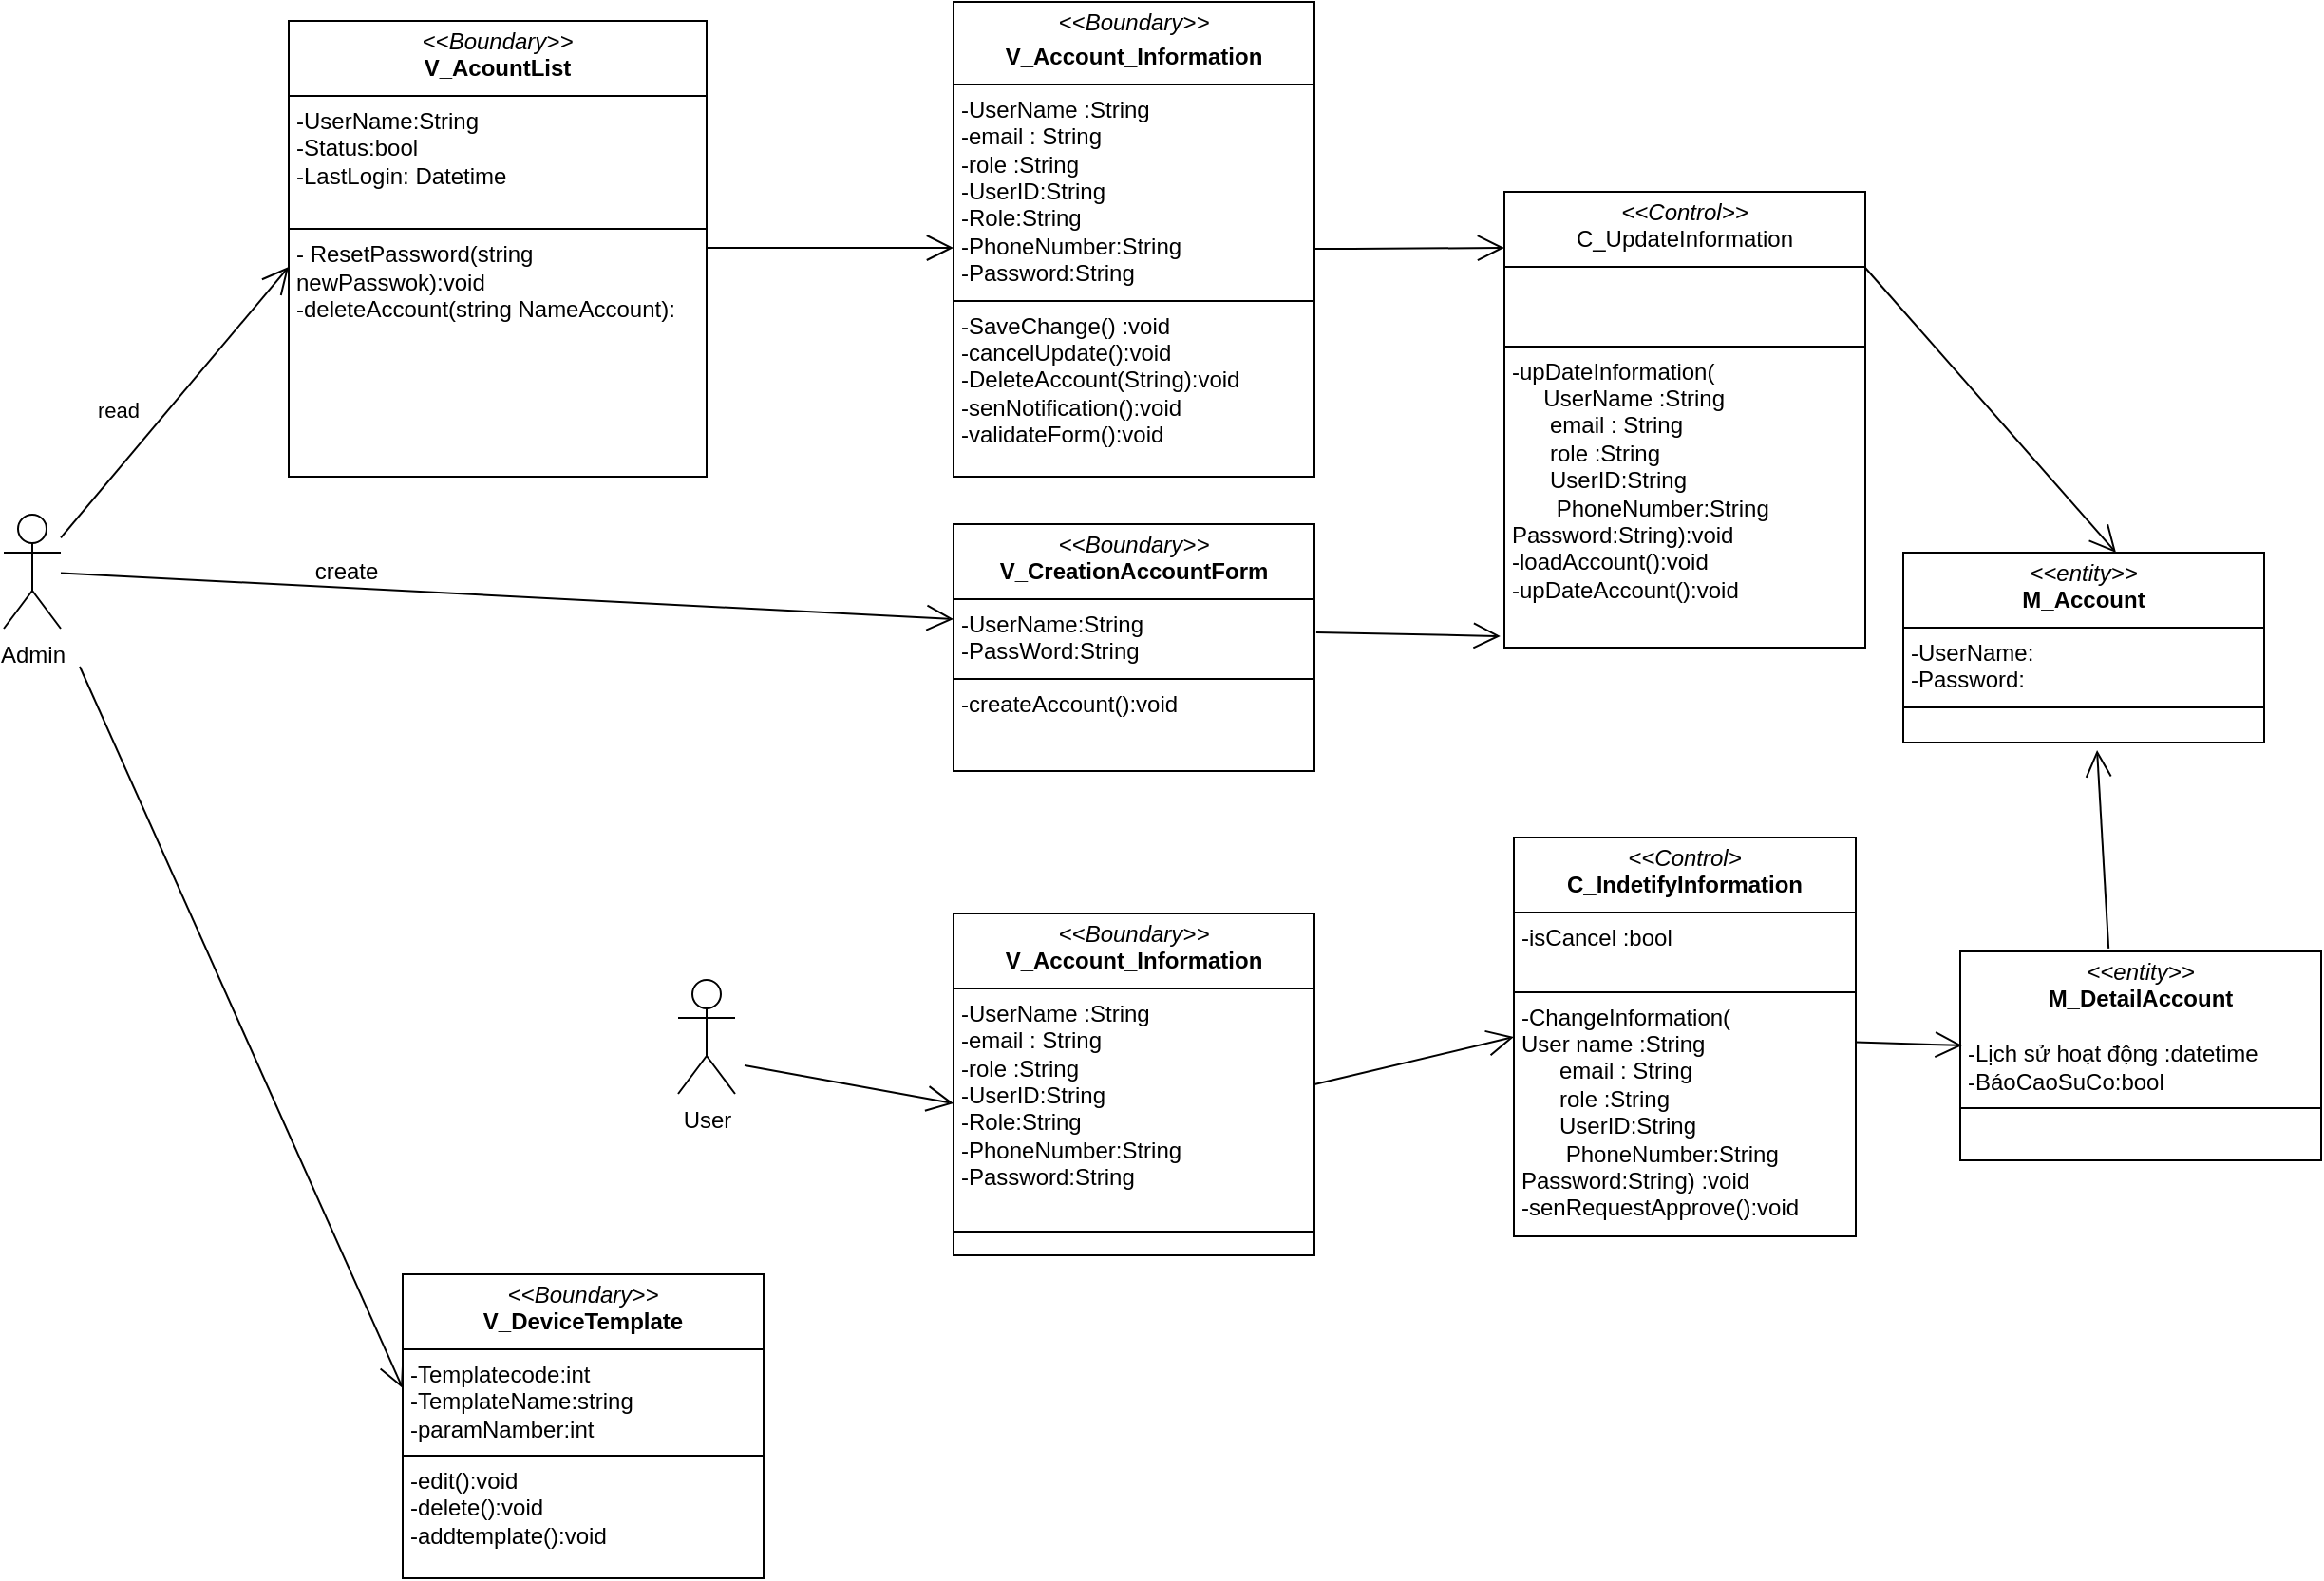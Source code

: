 <mxfile version="26.2.15">
  <diagram name="Page-1" id="bUHd3mcqSWWPUzGJajod">
    <mxGraphModel dx="1381" dy="787" grid="1" gridSize="10" guides="1" tooltips="1" connect="1" arrows="1" fold="1" page="1" pageScale="1" pageWidth="850" pageHeight="1100" math="0" shadow="0">
      <root>
        <mxCell id="0" />
        <mxCell id="1" parent="0" />
        <mxCell id="h2kUzffvo6i6aAG1tPyl-12" style="edgeStyle=orthogonalEdgeStyle;rounded=0;orthogonalLoop=1;jettySize=auto;html=1;" edge="1" parent="1">
          <mxGeometry relative="1" as="geometry">
            <mxPoint x="245" y="240" as="targetPoint" />
            <mxPoint x="245" y="250" as="sourcePoint" />
          </mxGeometry>
        </mxCell>
        <mxCell id="h2kUzffvo6i6aAG1tPyl-11" value="&lt;p style=&quot;margin:0px;margin-top:4px;text-align:center;&quot;&gt;&lt;i&gt;&amp;lt;&amp;lt;Boundary&amp;gt;&amp;gt;&lt;/i&gt;&lt;br&gt;&lt;b&gt;V_AcountList&lt;/b&gt;&lt;/p&gt;&lt;hr size=&quot;1&quot; style=&quot;border-style:solid;&quot;&gt;&lt;p style=&quot;margin:0px;margin-left:4px;&quot;&gt;-UserName:String&amp;nbsp;&lt;br&gt;&lt;/p&gt;&lt;p style=&quot;margin:0px;margin-left:4px;&quot;&gt;-Status:bool&lt;/p&gt;&lt;p style=&quot;margin:0px;margin-left:4px;&quot;&gt;-LastLogin: Datetime&lt;/p&gt;&lt;p style=&quot;margin:0px;margin-left:4px;&quot;&gt;&lt;br&gt;&lt;/p&gt;&lt;hr size=&quot;1&quot; style=&quot;border-style:solid;&quot;&gt;&lt;p style=&quot;margin:0px;margin-left:4px;&quot;&gt;- ResetPassword(string newPasswok):void&lt;br&gt;-deleteAccount(string NameAccount):&lt;/p&gt;" style="verticalAlign=top;align=left;overflow=fill;html=1;whiteSpace=wrap;" vertex="1" parent="1">
          <mxGeometry x="190" y="50" width="220" height="240" as="geometry" />
        </mxCell>
        <mxCell id="h2kUzffvo6i6aAG1tPyl-13" style="edgeStyle=orthogonalEdgeStyle;rounded=0;orthogonalLoop=1;jettySize=auto;html=1;exitX=0.5;exitY=1;exitDx=0;exitDy=0;" edge="1" parent="1" source="h2kUzffvo6i6aAG1tPyl-11" target="h2kUzffvo6i6aAG1tPyl-11">
          <mxGeometry relative="1" as="geometry" />
        </mxCell>
        <mxCell id="h2kUzffvo6i6aAG1tPyl-14" value="&lt;p style=&quot;margin:0px;margin-top:4px;text-align:center;&quot;&gt;&lt;i&gt;&amp;lt;&amp;lt;Boundary&amp;gt;&amp;gt;&lt;/i&gt;&lt;/p&gt;&lt;p style=&quot;margin:0px;margin-top:4px;text-align:center;&quot;&gt;&lt;b&gt;V_Account_Information&lt;/b&gt;&lt;/p&gt;&lt;hr size=&quot;1&quot; style=&quot;border-style:solid;&quot;&gt;&lt;p style=&quot;margin:0px;margin-left:4px;&quot;&gt;-UserName :String&lt;br&gt;-email : String&lt;/p&gt;&lt;p style=&quot;margin:0px;margin-left:4px;&quot;&gt;-role :String&amp;nbsp;&lt;/p&gt;&lt;p style=&quot;margin:0px;margin-left:4px;&quot;&gt;-UserID:String&amp;nbsp;&lt;/p&gt;&lt;p style=&quot;margin:0px;margin-left:4px;&quot;&gt;-Role:String&lt;/p&gt;&lt;p style=&quot;margin:0px;margin-left:4px;&quot;&gt;-PhoneNumber:String&lt;/p&gt;&lt;p style=&quot;margin:0px;margin-left:4px;&quot;&gt;-Password:String&lt;/p&gt;&lt;hr size=&quot;1&quot; style=&quot;border-style:solid;&quot;&gt;&lt;p style=&quot;margin:0px;margin-left:4px;&quot;&gt;-SaveChange() :void&lt;/p&gt;&lt;p style=&quot;margin:0px;margin-left:4px;&quot;&gt;-cancelUpdate():void&lt;/p&gt;&lt;p style=&quot;margin:0px;margin-left:4px;&quot;&gt;-DeleteAccount(String):void&amp;nbsp;&lt;/p&gt;&lt;p style=&quot;margin:0px;margin-left:4px;&quot;&gt;-senNotification():void&amp;nbsp;&lt;/p&gt;&lt;p style=&quot;margin:0px;margin-left:4px;&quot;&gt;-validateForm():void&amp;nbsp;&lt;/p&gt;" style="verticalAlign=top;align=left;overflow=fill;html=1;whiteSpace=wrap;" vertex="1" parent="1">
          <mxGeometry x="540" y="40" width="190" height="250" as="geometry" />
        </mxCell>
        <mxCell id="h2kUzffvo6i6aAG1tPyl-15" value="Admin" style="shape=umlActor;verticalLabelPosition=bottom;verticalAlign=top;html=1;" vertex="1" parent="1">
          <mxGeometry x="40" y="310" width="30" height="60" as="geometry" />
        </mxCell>
        <mxCell id="h2kUzffvo6i6aAG1tPyl-16" value="" style="endArrow=open;endFill=1;endSize=12;html=1;rounded=0;" edge="1" parent="1" source="h2kUzffvo6i6aAG1tPyl-15">
          <mxGeometry width="160" relative="1" as="geometry">
            <mxPoint x="60" y="180" as="sourcePoint" />
            <mxPoint x="190" y="179.5" as="targetPoint" />
          </mxGeometry>
        </mxCell>
        <mxCell id="h2kUzffvo6i6aAG1tPyl-21" value="read" style="edgeLabel;html=1;align=center;verticalAlign=middle;resizable=0;points=[];" vertex="1" connectable="0" parent="h2kUzffvo6i6aAG1tPyl-16">
          <mxGeometry x="-0.138" y="9" relative="1" as="geometry">
            <mxPoint x="-15" as="offset" />
          </mxGeometry>
        </mxCell>
        <mxCell id="h2kUzffvo6i6aAG1tPyl-18" value="" style="endArrow=open;endFill=1;endSize=12;html=1;rounded=0;" edge="1" parent="1">
          <mxGeometry width="160" relative="1" as="geometry">
            <mxPoint x="410" y="169.5" as="sourcePoint" />
            <mxPoint x="540" y="169.5" as="targetPoint" />
          </mxGeometry>
        </mxCell>
        <mxCell id="h2kUzffvo6i6aAG1tPyl-19" value="" style="endArrow=open;endFill=1;endSize=12;html=1;rounded=0;" edge="1" parent="1">
          <mxGeometry width="160" relative="1" as="geometry">
            <mxPoint x="730" y="170" as="sourcePoint" />
            <mxPoint x="830" y="169.5" as="targetPoint" />
            <Array as="points">
              <mxPoint x="760" y="170" />
              <mxPoint x="750" y="170" />
            </Array>
          </mxGeometry>
        </mxCell>
        <mxCell id="h2kUzffvo6i6aAG1tPyl-20" value="&lt;p style=&quot;margin:0px;margin-top:4px;text-align:center;&quot;&gt;&lt;i&gt;&amp;lt;&amp;lt;Control&amp;gt;&amp;gt;&lt;/i&gt;&lt;br&gt;C_UpdateInformation&lt;/p&gt;&lt;hr size=&quot;1&quot; style=&quot;border-style:solid;&quot;&gt;&lt;p style=&quot;margin:0px;margin-left:4px;&quot;&gt;&lt;br&gt;&lt;br&gt;&lt;/p&gt;&lt;hr size=&quot;1&quot; style=&quot;border-style:solid;&quot;&gt;&lt;p style=&quot;margin:0px;margin-left:4px;&quot;&gt;-upDateInformation(&lt;/p&gt;&lt;p style=&quot;margin:0px;margin-left:4px;&quot;&gt;&amp;nbsp; &amp;nbsp; &amp;nbsp;UserName :String&lt;/p&gt;&lt;p style=&quot;margin:0px;margin-left:4px;&quot;&gt;&amp;nbsp; &amp;nbsp; &amp;nbsp; email : String&lt;/p&gt;&lt;p style=&quot;margin: 0px 0px 0px 4px;&quot;&gt;&amp;nbsp; &amp;nbsp; &amp;nbsp; role :String&amp;nbsp;&lt;/p&gt;&lt;p style=&quot;margin: 0px 0px 0px 4px;&quot;&gt;&amp;nbsp; &amp;nbsp; &amp;nbsp; UserID:String&amp;nbsp;&lt;/p&gt;&lt;p style=&quot;margin: 0px 0px 0px 4px;&quot;&gt;&amp;nbsp; &amp;nbsp; &amp;nbsp; &amp;nbsp;PhoneNumber:String&lt;/p&gt;&lt;p style=&quot;margin: 0px 0px 0px 4px;&quot;&gt;&lt;span style=&quot;background-color: transparent; color: light-dark(rgb(0, 0, 0), rgb(255, 255, 255));&quot;&gt;Password:String&lt;/span&gt;&lt;span style=&quot;background-color: transparent; color: light-dark(rgb(0, 0, 0), rgb(255, 255, 255));&quot;&gt;):void&amp;nbsp;&lt;/span&gt;&lt;/p&gt;&lt;p style=&quot;margin:0px;margin-left:4px;&quot;&gt;-loadAccount():void&lt;/p&gt;&lt;p style=&quot;margin:0px;margin-left:4px;&quot;&gt;-upDateAccount():void&lt;/p&gt;" style="verticalAlign=top;align=left;overflow=fill;html=1;whiteSpace=wrap;" vertex="1" parent="1">
          <mxGeometry x="830" y="140" width="190" height="240" as="geometry" />
        </mxCell>
        <mxCell id="h2kUzffvo6i6aAG1tPyl-22" value="" style="endArrow=open;endFill=1;endSize=12;html=1;rounded=0;" edge="1" parent="1">
          <mxGeometry width="160" relative="1" as="geometry">
            <mxPoint x="1020" y="180" as="sourcePoint" />
            <mxPoint x="1152" y="330" as="targetPoint" />
          </mxGeometry>
        </mxCell>
        <mxCell id="h2kUzffvo6i6aAG1tPyl-23" value="&lt;p style=&quot;margin:0px;margin-top:4px;text-align:center;&quot;&gt;&lt;i&gt;&amp;lt;&amp;lt;entity&amp;gt;&amp;gt;&lt;/i&gt;&lt;br&gt;&lt;b&gt;M_Account&lt;/b&gt;&lt;/p&gt;&lt;hr size=&quot;1&quot; style=&quot;border-style:solid;&quot;&gt;&lt;p style=&quot;margin:0px;margin-left:4px;&quot;&gt;-UserName:&lt;br&gt;-Password:&lt;/p&gt;&lt;hr size=&quot;1&quot; style=&quot;border-style:solid;&quot;&gt;&lt;p style=&quot;margin:0px;margin-left:4px;&quot;&gt;&lt;br&gt;&lt;/p&gt;" style="verticalAlign=top;align=left;overflow=fill;html=1;whiteSpace=wrap;" vertex="1" parent="1">
          <mxGeometry x="1040" y="330" width="190" height="100" as="geometry" />
        </mxCell>
        <mxCell id="h2kUzffvo6i6aAG1tPyl-24" value="&lt;p style=&quot;margin:0px;margin-top:4px;text-align:center;&quot;&gt;&lt;i&gt;&amp;lt;&amp;lt;entity&amp;gt;&amp;gt;&lt;/i&gt;&lt;br&gt;&lt;b&gt;M_DetailAccount&lt;/b&gt;&lt;/p&gt;&lt;p style=&quot;margin:0px;margin-left:4px;&quot;&gt;&lt;br&gt;-Lịch sử hoạt động :datetime&lt;/p&gt;&lt;p style=&quot;margin:0px;margin-left:4px;&quot;&gt;-BáoCaoSuCo:bool&lt;/p&gt;&lt;hr size=&quot;1&quot; style=&quot;border-style:solid;&quot;&gt;&lt;p style=&quot;margin:0px;margin-left:4px;&quot;&gt;&lt;br&gt;&lt;br&gt;&lt;/p&gt;" style="verticalAlign=top;align=left;overflow=fill;html=1;whiteSpace=wrap;" vertex="1" parent="1">
          <mxGeometry x="1070" y="540" width="190" height="110" as="geometry" />
        </mxCell>
        <mxCell id="h2kUzffvo6i6aAG1tPyl-26" value="" style="endArrow=open;endFill=1;endSize=12;html=1;rounded=0;exitX=0.411;exitY=-0.014;exitDx=0;exitDy=0;exitPerimeter=0;entryX=0.537;entryY=1.04;entryDx=0;entryDy=0;entryPerimeter=0;" edge="1" parent="1" source="h2kUzffvo6i6aAG1tPyl-24" target="h2kUzffvo6i6aAG1tPyl-23">
          <mxGeometry width="160" relative="1" as="geometry">
            <mxPoint x="980" y="450" as="sourcePoint" />
            <mxPoint x="1140" y="450" as="targetPoint" />
          </mxGeometry>
        </mxCell>
        <mxCell id="h2kUzffvo6i6aAG1tPyl-27" value="User" style="shape=umlActor;verticalLabelPosition=bottom;verticalAlign=top;html=1;" vertex="1" parent="1">
          <mxGeometry x="395" y="555" width="30" height="60" as="geometry" />
        </mxCell>
        <mxCell id="h2kUzffvo6i6aAG1tPyl-28" value="&lt;p style=&quot;margin:0px;margin-top:4px;text-align:center;&quot;&gt;&lt;i&gt;&amp;lt;&amp;lt;Boundary&amp;gt;&amp;gt;&lt;/i&gt;&lt;br&gt;&lt;b&gt;V_Account_Information&lt;/b&gt;&lt;/p&gt;&lt;hr size=&quot;1&quot; style=&quot;border-style:solid;&quot;&gt;&lt;p style=&quot;margin: 0px 0px 0px 4px;&quot;&gt;-UserName :String&lt;br&gt;-email : String&lt;/p&gt;&lt;p style=&quot;margin: 0px 0px 0px 4px;&quot;&gt;-role :String&amp;nbsp;&lt;/p&gt;&lt;p style=&quot;margin: 0px 0px 0px 4px;&quot;&gt;-UserID:String&amp;nbsp;&lt;/p&gt;&lt;p style=&quot;margin: 0px 0px 0px 4px;&quot;&gt;-Role:String&lt;/p&gt;&lt;p style=&quot;margin: 0px 0px 0px 4px;&quot;&gt;-PhoneNumber:String&lt;/p&gt;&lt;p style=&quot;margin: 0px 0px 0px 4px;&quot;&gt;-Password:String&lt;/p&gt;&lt;p style=&quot;margin:0px;margin-left:4px;&quot;&gt;&lt;br&gt;&lt;/p&gt;&lt;hr size=&quot;1&quot; style=&quot;border-style:solid;&quot;&gt;&lt;p style=&quot;margin:0px;margin-left:4px;&quot;&gt;&lt;br&gt;&lt;/p&gt;" style="verticalAlign=top;align=left;overflow=fill;html=1;whiteSpace=wrap;" vertex="1" parent="1">
          <mxGeometry x="540" y="520" width="190" height="180" as="geometry" />
        </mxCell>
        <mxCell id="h2kUzffvo6i6aAG1tPyl-33" style="edgeStyle=orthogonalEdgeStyle;rounded=0;orthogonalLoop=1;jettySize=auto;html=1;" edge="1" parent="1">
          <mxGeometry relative="1" as="geometry">
            <mxPoint x="740" y="700" as="targetPoint" />
            <mxPoint x="740" y="700" as="sourcePoint" />
          </mxGeometry>
        </mxCell>
        <mxCell id="h2kUzffvo6i6aAG1tPyl-29" value="&lt;p style=&quot;margin:0px;margin-top:4px;text-align:center;&quot;&gt;&lt;i&gt;&amp;lt;&amp;lt;Control&amp;gt;&lt;/i&gt;&lt;br&gt;&lt;b&gt;C_IndetifyInformation&lt;/b&gt;&lt;/p&gt;&lt;hr size=&quot;1&quot; style=&quot;border-style:solid;&quot;&gt;&lt;p style=&quot;margin:0px;margin-left:4px;&quot;&gt;-isCancel :bool&lt;br&gt;&lt;br&gt;&lt;/p&gt;&lt;hr size=&quot;1&quot; style=&quot;border-style:solid;&quot;&gt;&lt;p style=&quot;margin:0px;margin-left:4px;&quot;&gt;-ChangeInformation(&lt;/p&gt;&lt;p style=&quot;margin:0px;margin-left:4px;&quot;&gt;User name&lt;span style=&quot;background-color: transparent; color: light-dark(rgb(0, 0, 0), rgb(255, 255, 255));&quot;&gt;&amp;nbsp;:String&lt;/span&gt;&lt;br&gt;&lt;/p&gt;&lt;p style=&quot;margin: 0px 0px 0px 4px;&quot;&gt;&amp;nbsp; &amp;nbsp; &amp;nbsp; email : String&lt;/p&gt;&lt;p style=&quot;margin: 0px 0px 0px 4px;&quot;&gt;&amp;nbsp; &amp;nbsp; &amp;nbsp; role :String&amp;nbsp;&lt;/p&gt;&lt;p style=&quot;margin: 0px 0px 0px 4px;&quot;&gt;&amp;nbsp; &amp;nbsp; &amp;nbsp; UserID:String&amp;nbsp;&lt;/p&gt;&lt;p style=&quot;margin: 0px 0px 0px 4px;&quot;&gt;&amp;nbsp; &amp;nbsp; &amp;nbsp; &amp;nbsp;PhoneNumber:String&lt;/p&gt;&lt;p style=&quot;margin: 0px 0px 0px 4px;&quot;&gt;&lt;span style=&quot;background-color: transparent; color: light-dark(rgb(0, 0, 0), rgb(255, 255, 255));&quot;&gt;Password:String) :void&lt;/span&gt;&lt;/p&gt;&lt;p style=&quot;margin: 0px 0px 0px 4px;&quot;&gt;-senRequestApprove():void&lt;/p&gt;" style="verticalAlign=top;align=left;overflow=fill;html=1;whiteSpace=wrap;" vertex="1" parent="1">
          <mxGeometry x="835" y="480" width="180" height="210" as="geometry" />
        </mxCell>
        <mxCell id="h2kUzffvo6i6aAG1tPyl-30" value="" style="endArrow=open;endFill=1;endSize=12;html=1;rounded=0;" edge="1" parent="1">
          <mxGeometry width="160" relative="1" as="geometry">
            <mxPoint x="430" y="600" as="sourcePoint" />
            <mxPoint x="540" y="620" as="targetPoint" />
          </mxGeometry>
        </mxCell>
        <mxCell id="h2kUzffvo6i6aAG1tPyl-31" value="" style="endArrow=open;endFill=1;endSize=12;html=1;rounded=0;entryX=0;entryY=0.5;entryDx=0;entryDy=0;exitX=1;exitY=0.5;exitDx=0;exitDy=0;" edge="1" parent="1" source="h2kUzffvo6i6aAG1tPyl-28" target="h2kUzffvo6i6aAG1tPyl-29">
          <mxGeometry width="160" relative="1" as="geometry">
            <mxPoint x="600" y="580" as="sourcePoint" />
            <mxPoint x="760" y="580" as="targetPoint" />
          </mxGeometry>
        </mxCell>
        <mxCell id="h2kUzffvo6i6aAG1tPyl-32" value="" style="endArrow=open;endFill=1;endSize=12;html=1;rounded=0;entryX=0.005;entryY=0.45;entryDx=0;entryDy=0;entryPerimeter=0;" edge="1" parent="1" source="h2kUzffvo6i6aAG1tPyl-29" target="h2kUzffvo6i6aAG1tPyl-24">
          <mxGeometry width="160" relative="1" as="geometry">
            <mxPoint x="930" y="580" as="sourcePoint" />
            <mxPoint x="1090" y="580" as="targetPoint" />
          </mxGeometry>
        </mxCell>
        <mxCell id="h2kUzffvo6i6aAG1tPyl-34" value="&lt;p style=&quot;margin:0px;margin-top:4px;text-align:center;&quot;&gt;&lt;i&gt;&amp;lt;&amp;lt;Boundary&amp;gt;&amp;gt;&lt;/i&gt;&lt;br&gt;&lt;b&gt;V_CreationAccountForm&lt;/b&gt;&lt;/p&gt;&lt;hr size=&quot;1&quot; style=&quot;border-style:solid;&quot;&gt;&lt;p style=&quot;margin:0px;margin-left:4px;&quot;&gt;-UserName:String&lt;br&gt;-PassWord:String&amp;nbsp;&lt;/p&gt;&lt;hr size=&quot;1&quot; style=&quot;border-style:solid;&quot;&gt;&lt;p style=&quot;margin:0px;margin-left:4px;&quot;&gt;-createAccount():void&amp;nbsp;&lt;br&gt;&lt;br&gt;&lt;/p&gt;" style="verticalAlign=top;align=left;overflow=fill;html=1;whiteSpace=wrap;" vertex="1" parent="1">
          <mxGeometry x="540" y="315" width="190" height="130" as="geometry" />
        </mxCell>
        <mxCell id="h2kUzffvo6i6aAG1tPyl-35" value="" style="endArrow=open;endFill=1;endSize=12;html=1;rounded=0;entryX=-0.011;entryY=0.975;entryDx=0;entryDy=0;entryPerimeter=0;exitX=1.005;exitY=0.438;exitDx=0;exitDy=0;exitPerimeter=0;" edge="1" parent="1" source="h2kUzffvo6i6aAG1tPyl-34" target="h2kUzffvo6i6aAG1tPyl-20">
          <mxGeometry width="160" relative="1" as="geometry">
            <mxPoint x="450" y="390" as="sourcePoint" />
            <mxPoint x="627.91" y="386.04" as="targetPoint" />
          </mxGeometry>
        </mxCell>
        <mxCell id="h2kUzffvo6i6aAG1tPyl-37" value="" style="endArrow=open;endFill=1;endSize=12;html=1;rounded=0;entryX=0;entryY=0.385;entryDx=0;entryDy=0;entryPerimeter=0;" edge="1" parent="1" source="h2kUzffvo6i6aAG1tPyl-15" target="h2kUzffvo6i6aAG1tPyl-34">
          <mxGeometry width="160" relative="1" as="geometry">
            <mxPoint x="60" y="220" as="sourcePoint" />
            <mxPoint x="220" y="220" as="targetPoint" />
            <Array as="points" />
          </mxGeometry>
        </mxCell>
        <mxCell id="h2kUzffvo6i6aAG1tPyl-38" value="create" style="text;html=1;align=center;verticalAlign=middle;resizable=0;points=[];autosize=1;strokeColor=none;fillColor=none;" vertex="1" parent="1">
          <mxGeometry x="190" y="325" width="60" height="30" as="geometry" />
        </mxCell>
        <mxCell id="h2kUzffvo6i6aAG1tPyl-40" value="" style="endArrow=open;endFill=1;endSize=12;html=1;rounded=0;" edge="1" parent="1">
          <mxGeometry width="160" relative="1" as="geometry">
            <mxPoint x="80" y="390" as="sourcePoint" />
            <mxPoint x="250" y="770" as="targetPoint" />
          </mxGeometry>
        </mxCell>
        <mxCell id="h2kUzffvo6i6aAG1tPyl-41" value="&lt;p style=&quot;margin:0px;margin-top:4px;text-align:center;&quot;&gt;&lt;i&gt;&amp;lt;&amp;lt;Boundary&amp;gt;&amp;gt;&lt;/i&gt;&lt;br&gt;&lt;b&gt;V_DeviceTemplate&lt;/b&gt;&lt;/p&gt;&lt;hr size=&quot;1&quot; style=&quot;border-style:solid;&quot;&gt;&lt;p style=&quot;margin:0px;margin-left:4px;&quot;&gt;-Templatecode:int&lt;br&gt;-TemplateName:string&lt;/p&gt;&lt;p style=&quot;margin:0px;margin-left:4px;&quot;&gt;-paramNamber:int&lt;/p&gt;&lt;hr size=&quot;1&quot; style=&quot;border-style:solid;&quot;&gt;&lt;p style=&quot;margin:0px;margin-left:4px;&quot;&gt;-edit():void&lt;br&gt;-delete():void&lt;/p&gt;&lt;p style=&quot;margin:0px;margin-left:4px;&quot;&gt;-addtemplate():void&lt;/p&gt;" style="verticalAlign=top;align=left;overflow=fill;html=1;whiteSpace=wrap;" vertex="1" parent="1">
          <mxGeometry x="250" y="710" width="190" height="160" as="geometry" />
        </mxCell>
      </root>
    </mxGraphModel>
  </diagram>
</mxfile>
